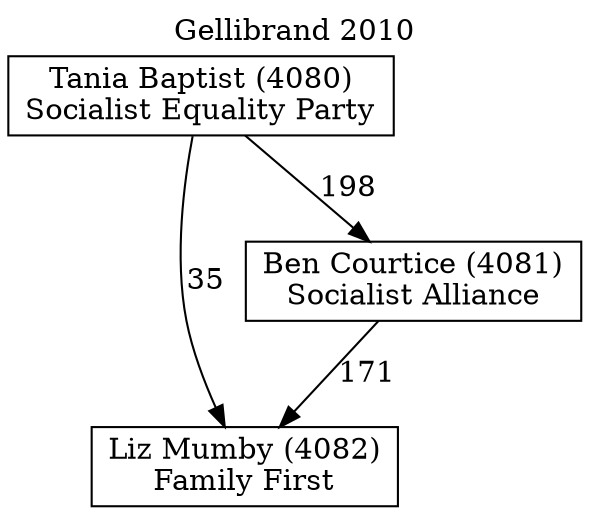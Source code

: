 // House preference flow
digraph "Liz Mumby (4082)_Gellibrand_2010" {
	graph [label="Gellibrand 2010" labelloc=t mclimit=10]
	node [shape=box]
	"Liz Mumby (4082)" [label="Liz Mumby (4082)
Family First"]
	"Ben Courtice (4081)" [label="Ben Courtice (4081)
Socialist Alliance"]
	"Tania Baptist (4080)" [label="Tania Baptist (4080)
Socialist Equality Party"]
	"Ben Courtice (4081)" -> "Liz Mumby (4082)" [label=171]
	"Tania Baptist (4080)" -> "Ben Courtice (4081)" [label=198]
	"Tania Baptist (4080)" -> "Liz Mumby (4082)" [label=35]
}
